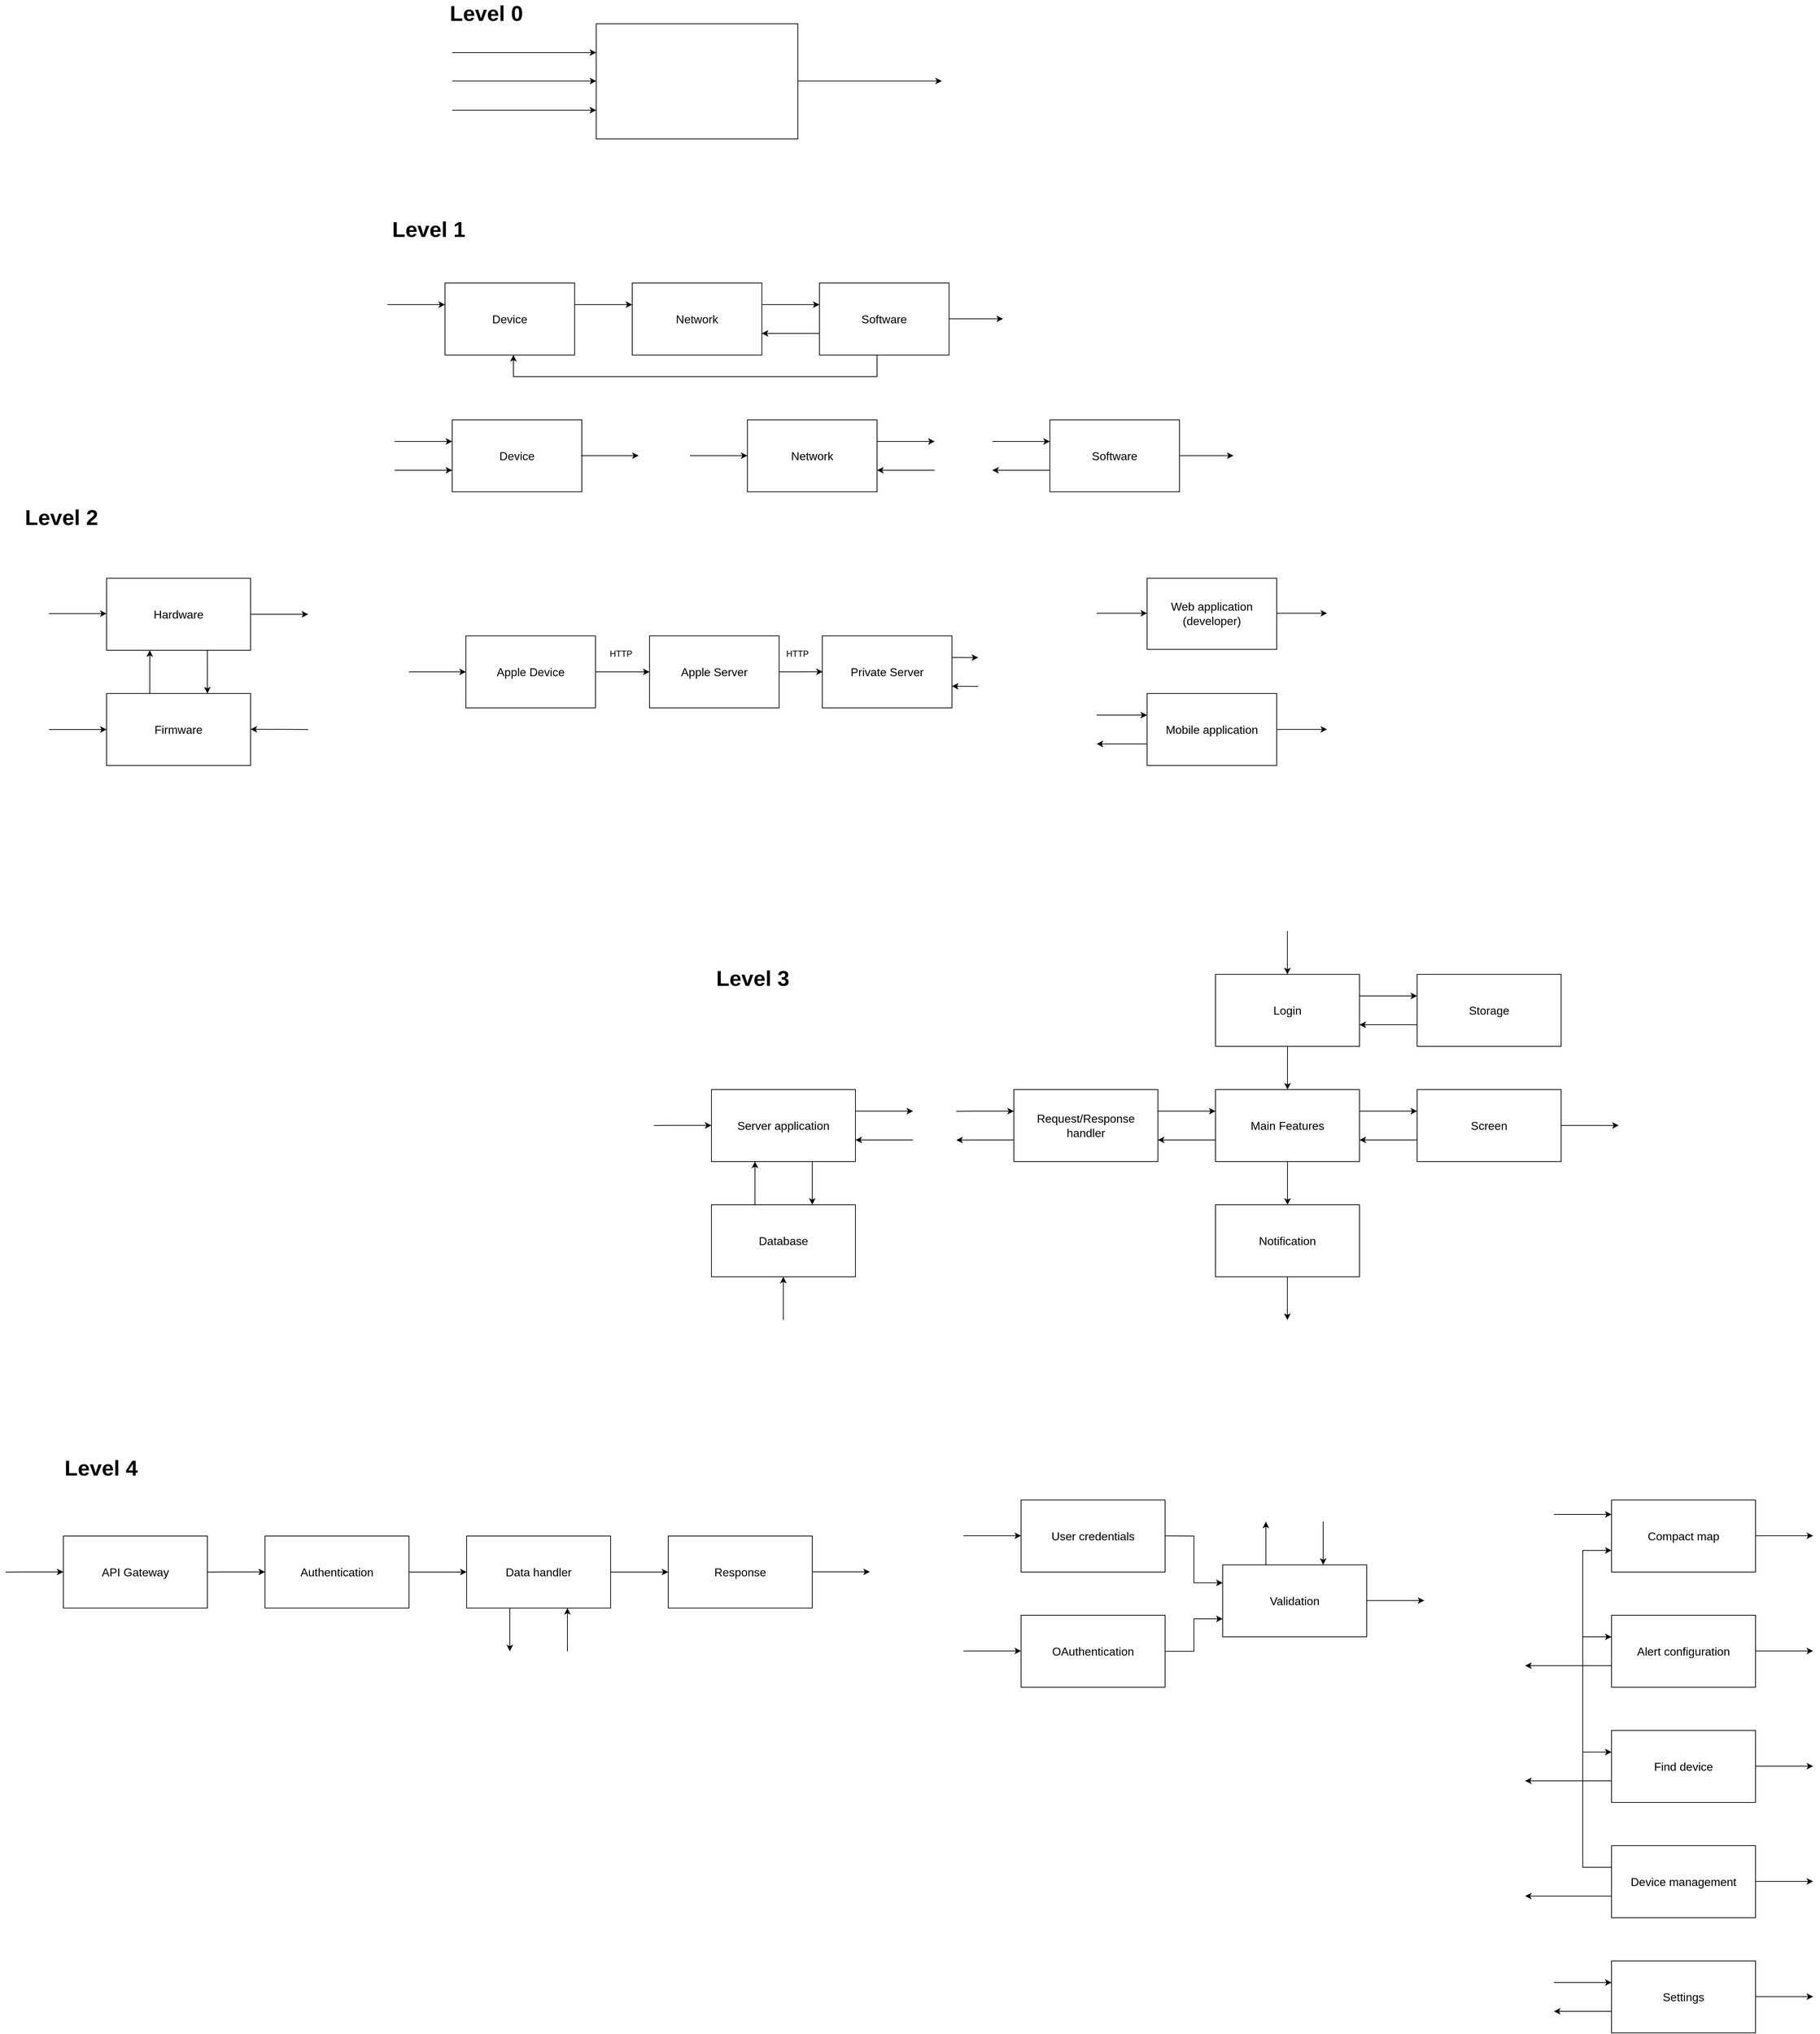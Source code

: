 <mxfile version="24.8.4">
  <diagram name="Page-1" id="5LU7Rp1ZNXdT5xKRHXcr">
    <mxGraphModel dx="2154" dy="648" grid="1" gridSize="10" guides="1" tooltips="1" connect="1" arrows="1" fold="1" page="1" pageScale="1" pageWidth="850" pageHeight="1100" math="0" shadow="0">
      <root>
        <mxCell id="0" />
        <mxCell id="1" parent="0" />
        <mxCell id="5OAMmtJjM21bAXwRtnvp-2" value="" style="rounded=0;whiteSpace=wrap;html=1;" parent="1" vertex="1">
          <mxGeometry x="360" y="170" width="280" height="160" as="geometry" />
        </mxCell>
        <mxCell id="5OAMmtJjM21bAXwRtnvp-3" value="" style="endArrow=classic;html=1;rounded=0;" parent="1" edge="1">
          <mxGeometry width="50" height="50" relative="1" as="geometry">
            <mxPoint x="160" y="249.5" as="sourcePoint" />
            <mxPoint x="360" y="249.5" as="targetPoint" />
          </mxGeometry>
        </mxCell>
        <mxCell id="5OAMmtJjM21bAXwRtnvp-4" value="" style="endArrow=classic;html=1;rounded=0;" parent="1" edge="1">
          <mxGeometry width="50" height="50" relative="1" as="geometry">
            <mxPoint x="160" y="290" as="sourcePoint" />
            <mxPoint x="360" y="290" as="targetPoint" />
          </mxGeometry>
        </mxCell>
        <mxCell id="5OAMmtJjM21bAXwRtnvp-5" value="" style="endArrow=classic;html=1;rounded=0;" parent="1" edge="1">
          <mxGeometry width="50" height="50" relative="1" as="geometry">
            <mxPoint x="160" y="210" as="sourcePoint" />
            <mxPoint x="360" y="210" as="targetPoint" />
          </mxGeometry>
        </mxCell>
        <mxCell id="5OAMmtJjM21bAXwRtnvp-6" value="" style="endArrow=classic;html=1;rounded=0;" parent="1" edge="1">
          <mxGeometry width="50" height="50" relative="1" as="geometry">
            <mxPoint x="640" y="249.5" as="sourcePoint" />
            <mxPoint x="840" y="249.5" as="targetPoint" />
          </mxGeometry>
        </mxCell>
        <mxCell id="EfRPAqn-VJBuJBoE89wM-40" value="" style="edgeStyle=orthogonalEdgeStyle;rounded=0;orthogonalLoop=1;jettySize=auto;html=1;fontSize=16;" edge="1" parent="1">
          <mxGeometry relative="1" as="geometry">
            <mxPoint x="330" y="560" as="sourcePoint" />
            <mxPoint x="410" y="560" as="targetPoint" />
          </mxGeometry>
        </mxCell>
        <mxCell id="5OAMmtJjM21bAXwRtnvp-7" value="Device" style="rounded=0;whiteSpace=wrap;html=1;fontSize=16;" parent="1" vertex="1">
          <mxGeometry x="150" y="530" width="180" height="100" as="geometry" />
        </mxCell>
        <mxCell id="EfRPAqn-VJBuJBoE89wM-41" value="" style="edgeStyle=orthogonalEdgeStyle;rounded=0;orthogonalLoop=1;jettySize=auto;html=1;fontSize=16;" edge="1" parent="1">
          <mxGeometry relative="1" as="geometry">
            <mxPoint x="590.0" y="560" as="sourcePoint" />
            <mxPoint x="670" y="560" as="targetPoint" />
          </mxGeometry>
        </mxCell>
        <mxCell id="5OAMmtJjM21bAXwRtnvp-8" value="Network" style="rounded=0;whiteSpace=wrap;html=1;fontSize=16;" parent="1" vertex="1">
          <mxGeometry x="410" y="530" width="180" height="100" as="geometry" />
        </mxCell>
        <mxCell id="5OAMmtJjM21bAXwRtnvp-33" style="edgeStyle=orthogonalEdgeStyle;rounded=0;orthogonalLoop=1;jettySize=auto;html=1;fontSize=16;" parent="1" source="5OAMmtJjM21bAXwRtnvp-13" edge="1">
          <mxGeometry relative="1" as="geometry">
            <Array as="points">
              <mxPoint x="750" y="660" />
              <mxPoint x="245" y="660" />
            </Array>
            <mxPoint x="245" y="630" as="targetPoint" />
          </mxGeometry>
        </mxCell>
        <mxCell id="5OAMmtJjM21bAXwRtnvp-13" value="Software" style="rounded=0;whiteSpace=wrap;html=1;fontSize=16;" parent="1" vertex="1">
          <mxGeometry x="670" y="530" width="180" height="100" as="geometry" />
        </mxCell>
        <mxCell id="5OAMmtJjM21bAXwRtnvp-16" style="edgeStyle=orthogonalEdgeStyle;rounded=0;orthogonalLoop=1;jettySize=auto;html=1;fontSize=16;" parent="1" edge="1">
          <mxGeometry relative="1" as="geometry">
            <mxPoint x="70" y="560" as="sourcePoint" />
            <mxPoint x="150" y="560" as="targetPoint" />
          </mxGeometry>
        </mxCell>
        <mxCell id="5OAMmtJjM21bAXwRtnvp-18" style="edgeStyle=orthogonalEdgeStyle;rounded=0;orthogonalLoop=1;jettySize=auto;html=1;entryX=0;entryY=0.5;entryDx=0;entryDy=0;fontSize=16;" parent="1" edge="1">
          <mxGeometry relative="1" as="geometry">
            <mxPoint x="850" y="579.73" as="sourcePoint" />
            <mxPoint x="925" y="579.73" as="targetPoint" />
          </mxGeometry>
        </mxCell>
        <mxCell id="5OAMmtJjM21bAXwRtnvp-30" value="" style="edgeStyle=orthogonalEdgeStyle;rounded=0;orthogonalLoop=1;jettySize=auto;html=1;" parent="1" edge="1">
          <mxGeometry relative="1" as="geometry">
            <mxPoint x="-180" y="1040" as="sourcePoint" />
            <mxPoint x="-180" y="1100" as="targetPoint" />
          </mxGeometry>
        </mxCell>
        <mxCell id="5OAMmtJjM21bAXwRtnvp-27" value="Hardware" style="rounded=0;whiteSpace=wrap;html=1;fontSize=16;" parent="1" vertex="1">
          <mxGeometry x="-320" y="940" width="200" height="100" as="geometry" />
        </mxCell>
        <mxCell id="5OAMmtJjM21bAXwRtnvp-31" value="" style="edgeStyle=orthogonalEdgeStyle;rounded=0;orthogonalLoop=1;jettySize=auto;html=1;" parent="1" edge="1">
          <mxGeometry relative="1" as="geometry">
            <mxPoint x="-260" y="1100" as="sourcePoint" />
            <mxPoint x="-260" y="1040" as="targetPoint" />
          </mxGeometry>
        </mxCell>
        <mxCell id="5OAMmtJjM21bAXwRtnvp-28" value="Firmware" style="rounded=0;whiteSpace=wrap;html=1;fontSize=16;" parent="1" vertex="1">
          <mxGeometry x="-320" y="1100" width="200" height="100" as="geometry" />
        </mxCell>
        <mxCell id="5OAMmtJjM21bAXwRtnvp-32" value="Apple Server" style="rounded=0;whiteSpace=wrap;html=1;fontSize=16;" parent="1" vertex="1">
          <mxGeometry x="434" y="1020" width="180" height="100" as="geometry" />
        </mxCell>
        <mxCell id="5OAMmtJjM21bAXwRtnvp-35" style="edgeStyle=orthogonalEdgeStyle;rounded=0;orthogonalLoop=1;jettySize=auto;html=1;entryX=0;entryY=0.5;entryDx=0;entryDy=0;" parent="1" source="5OAMmtJjM21bAXwRtnvp-34" target="5OAMmtJjM21bAXwRtnvp-32" edge="1">
          <mxGeometry relative="1" as="geometry" />
        </mxCell>
        <mxCell id="5OAMmtJjM21bAXwRtnvp-34" value="Apple Device" style="rounded=0;whiteSpace=wrap;html=1;fontSize=16;" parent="1" vertex="1">
          <mxGeometry x="179" y="1020" width="180" height="100" as="geometry" />
        </mxCell>
        <mxCell id="5OAMmtJjM21bAXwRtnvp-36" value="HTTP" style="text;html=1;align=center;verticalAlign=middle;resizable=0;points=[];autosize=1;strokeColor=none;fillColor=none;" parent="1" vertex="1">
          <mxGeometry x="369" y="1030" width="50" height="30" as="geometry" />
        </mxCell>
        <mxCell id="5OAMmtJjM21bAXwRtnvp-41" value="Mobile application" style="rounded=0;whiteSpace=wrap;html=1;fontSize=16;" parent="1" vertex="1">
          <mxGeometry x="1125" y="1100" width="180" height="100" as="geometry" />
        </mxCell>
        <mxCell id="5OAMmtJjM21bAXwRtnvp-42" value="Web application&lt;div style=&quot;font-size: 16px;&quot;&gt;(developer)&lt;/div&gt;" style="rounded=0;whiteSpace=wrap;html=1;fontSize=16;" parent="1" vertex="1">
          <mxGeometry x="1125" y="940" width="180" height="98.75" as="geometry" />
        </mxCell>
        <mxCell id="5OAMmtJjM21bAXwRtnvp-49" value="Private Server" style="rounded=0;whiteSpace=wrap;html=1;fontSize=16;" parent="1" vertex="1">
          <mxGeometry x="674" y="1020" width="180" height="100" as="geometry" />
        </mxCell>
        <mxCell id="5OAMmtJjM21bAXwRtnvp-55" style="edgeStyle=orthogonalEdgeStyle;rounded=0;orthogonalLoop=1;jettySize=auto;html=1;" parent="1" edge="1">
          <mxGeometry relative="1" as="geometry">
            <mxPoint x="1305" y="988.57" as="sourcePoint" />
            <mxPoint x="1375" y="988.57" as="targetPoint" />
          </mxGeometry>
        </mxCell>
        <mxCell id="5OAMmtJjM21bAXwRtnvp-56" style="edgeStyle=orthogonalEdgeStyle;rounded=0;orthogonalLoop=1;jettySize=auto;html=1;" parent="1" edge="1">
          <mxGeometry relative="1" as="geometry">
            <mxPoint x="1305" y="1149.82" as="sourcePoint" />
            <mxPoint x="1375" y="1149.82" as="targetPoint" />
          </mxGeometry>
        </mxCell>
        <mxCell id="5OAMmtJjM21bAXwRtnvp-59" style="edgeStyle=orthogonalEdgeStyle;rounded=0;orthogonalLoop=1;jettySize=auto;html=1;entryX=0.003;entryY=0.498;entryDx=0;entryDy=0;entryPerimeter=0;" parent="1" source="5OAMmtJjM21bAXwRtnvp-32" target="5OAMmtJjM21bAXwRtnvp-49" edge="1">
          <mxGeometry relative="1" as="geometry">
            <Array as="points" />
          </mxGeometry>
        </mxCell>
        <mxCell id="5OAMmtJjM21bAXwRtnvp-60" value="HTTP" style="text;html=1;align=center;verticalAlign=middle;resizable=0;points=[];autosize=1;strokeColor=none;fillColor=none;" parent="1" vertex="1">
          <mxGeometry x="614" y="1030" width="50" height="30" as="geometry" />
        </mxCell>
        <mxCell id="5OAMmtJjM21bAXwRtnvp-63" style="edgeStyle=orthogonalEdgeStyle;rounded=0;orthogonalLoop=1;jettySize=auto;html=1;entryX=0;entryY=0.5;entryDx=0;entryDy=0;" parent="1" edge="1">
          <mxGeometry relative="1" as="geometry">
            <mxPoint x="100" y="1070" as="sourcePoint" />
            <mxPoint x="179" y="1070" as="targetPoint" />
          </mxGeometry>
        </mxCell>
        <mxCell id="5OAMmtJjM21bAXwRtnvp-65" style="edgeStyle=orthogonalEdgeStyle;rounded=0;orthogonalLoop=1;jettySize=auto;html=1;" parent="1" edge="1">
          <mxGeometry relative="1" as="geometry">
            <mxPoint x="1055" y="988.57" as="sourcePoint" />
            <mxPoint x="1125" y="988.57" as="targetPoint" />
          </mxGeometry>
        </mxCell>
        <mxCell id="5OAMmtJjM21bAXwRtnvp-66" style="edgeStyle=orthogonalEdgeStyle;rounded=0;orthogonalLoop=1;jettySize=auto;html=1;" parent="1" edge="1">
          <mxGeometry relative="1" as="geometry">
            <mxPoint x="1055" y="1130.0" as="sourcePoint" />
            <mxPoint x="1125" y="1130.0" as="targetPoint" />
          </mxGeometry>
        </mxCell>
        <mxCell id="5OAMmtJjM21bAXwRtnvp-67" value="" style="endArrow=classic;html=1;rounded=0;" parent="1" edge="1">
          <mxGeometry width="50" height="50" relative="1" as="geometry">
            <mxPoint x="-40" y="1150" as="sourcePoint" />
            <mxPoint x="-120" y="1149.68" as="targetPoint" />
          </mxGeometry>
        </mxCell>
        <mxCell id="b0lqk5REmzzPsrrRy35X-2" value="Level 0" style="text;html=1;align=center;verticalAlign=middle;whiteSpace=wrap;rounded=0;fontSize=30;fontStyle=1" parent="1" vertex="1">
          <mxGeometry x="155" y="140" width="105" height="30" as="geometry" />
        </mxCell>
        <mxCell id="b0lqk5REmzzPsrrRy35X-5" value="Level 1" style="text;html=1;align=center;verticalAlign=middle;whiteSpace=wrap;rounded=0;fontSize=30;fontStyle=1" parent="1" vertex="1">
          <mxGeometry x="75" y="440" width="105" height="30" as="geometry" />
        </mxCell>
        <mxCell id="b0lqk5REmzzPsrrRy35X-10" value="Level 2" style="text;html=1;align=center;verticalAlign=middle;whiteSpace=wrap;rounded=0;fontSize=30;fontStyle=1" parent="1" vertex="1">
          <mxGeometry x="-435" y="840" width="105" height="30" as="geometry" />
        </mxCell>
        <mxCell id="b0lqk5REmzzPsrrRy35X-11" value="" style="endArrow=classic;html=1;rounded=0;exitX=1.003;exitY=0.378;exitDx=0;exitDy=0;exitPerimeter=0;entryX=0.697;entryY=0.479;entryDx=0;entryDy=0;entryPerimeter=0;" parent="1" edge="1">
          <mxGeometry width="50" height="50" relative="1" as="geometry">
            <mxPoint x="854" y="1050" as="sourcePoint" />
            <mxPoint x="890.43" y="1050.135" as="targetPoint" />
          </mxGeometry>
        </mxCell>
        <mxCell id="b0lqk5REmzzPsrrRy35X-13" value="Server application" style="rounded=0;whiteSpace=wrap;html=1;fontSize=16;" parent="1" vertex="1">
          <mxGeometry x="520" y="1650" width="200" height="100" as="geometry" />
        </mxCell>
        <mxCell id="b0lqk5REmzzPsrrRy35X-15" value="" style="edgeStyle=orthogonalEdgeStyle;rounded=0;orthogonalLoop=1;jettySize=auto;html=1;" parent="1" edge="1">
          <mxGeometry relative="1" as="geometry">
            <mxPoint x="580.42" y="1810" as="sourcePoint" />
            <mxPoint x="580.42" y="1750" as="targetPoint" />
          </mxGeometry>
        </mxCell>
        <mxCell id="b0lqk5REmzzPsrrRy35X-14" value="Database" style="rounded=0;whiteSpace=wrap;html=1;fontSize=16;" parent="1" vertex="1">
          <mxGeometry x="520" y="1810" width="200" height="100" as="geometry" />
        </mxCell>
        <mxCell id="b0lqk5REmzzPsrrRy35X-16" value="" style="edgeStyle=orthogonalEdgeStyle;rounded=0;orthogonalLoop=1;jettySize=auto;html=1;startArrow=classic;startFill=1;endArrow=none;endFill=0;" parent="1" edge="1">
          <mxGeometry relative="1" as="geometry">
            <mxPoint x="660" y="1810" as="sourcePoint" />
            <mxPoint x="660" y="1750" as="targetPoint" />
          </mxGeometry>
        </mxCell>
        <mxCell id="b0lqk5REmzzPsrrRy35X-20" value="" style="endArrow=classic;html=1;rounded=0;entryX=0;entryY=0.5;entryDx=0;entryDy=0;" parent="1" edge="1">
          <mxGeometry width="50" height="50" relative="1" as="geometry">
            <mxPoint x="440" y="1700" as="sourcePoint" />
            <mxPoint x="520" y="1699.8" as="targetPoint" />
            <Array as="points">
              <mxPoint x="460" y="1699.8" />
            </Array>
          </mxGeometry>
        </mxCell>
        <mxCell id="b0lqk5REmzzPsrrRy35X-21" value="" style="endArrow=classic;html=1;rounded=0;entryX=0;entryY=0.5;entryDx=0;entryDy=0;" parent="1" edge="1">
          <mxGeometry width="50" height="50" relative="1" as="geometry">
            <mxPoint x="720" y="1680" as="sourcePoint" />
            <mxPoint x="800" y="1680" as="targetPoint" />
          </mxGeometry>
        </mxCell>
        <mxCell id="oY7AbEXCepCv40pV6vN1-78" value="" style="endArrow=none;html=1;rounded=0;entryX=0;entryY=0.5;entryDx=0;entryDy=0;endFill=0;startArrow=classic;startFill=1;" parent="1" edge="1">
          <mxGeometry width="50" height="50" relative="1" as="geometry">
            <mxPoint x="720" y="1720" as="sourcePoint" />
            <mxPoint x="800" y="1720" as="targetPoint" />
          </mxGeometry>
        </mxCell>
        <mxCell id="oY7AbEXCepCv40pV6vN1-86" value="" style="endArrow=none;html=1;rounded=0;exitX=1.003;exitY=0.378;exitDx=0;exitDy=0;exitPerimeter=0;entryX=0.697;entryY=0.479;entryDx=0;entryDy=0;entryPerimeter=0;endFill=0;startArrow=classic;startFill=1;" parent="1" edge="1">
          <mxGeometry width="50" height="50" relative="1" as="geometry">
            <mxPoint x="854" y="1090" as="sourcePoint" />
            <mxPoint x="890.43" y="1090.135" as="targetPoint" />
          </mxGeometry>
        </mxCell>
        <mxCell id="oY7AbEXCepCv40pV6vN1-87" style="edgeStyle=orthogonalEdgeStyle;rounded=0;orthogonalLoop=1;jettySize=auto;html=1;endArrow=none;endFill=0;startArrow=classic;startFill=1;" parent="1" edge="1">
          <mxGeometry relative="1" as="geometry">
            <mxPoint x="1055" y="1170.0" as="sourcePoint" />
            <mxPoint x="1125" y="1170.0" as="targetPoint" />
          </mxGeometry>
        </mxCell>
        <mxCell id="oY7AbEXCepCv40pV6vN1-88" value="Request/Response&lt;div&gt;handler&lt;/div&gt;" style="rounded=0;whiteSpace=wrap;html=1;fontSize=16;" parent="1" vertex="1">
          <mxGeometry x="940" y="1650" width="200" height="100" as="geometry" />
        </mxCell>
        <mxCell id="oY7AbEXCepCv40pV6vN1-92" value="" style="endArrow=none;html=1;rounded=0;entryX=0;entryY=0.5;entryDx=0;entryDy=0;endFill=0;startArrow=classic;startFill=1;" parent="1" edge="1">
          <mxGeometry width="50" height="50" relative="1" as="geometry">
            <mxPoint x="860" y="1720.2" as="sourcePoint" />
            <mxPoint x="940" y="1720" as="targetPoint" />
            <Array as="points">
              <mxPoint x="880" y="1720" />
            </Array>
          </mxGeometry>
        </mxCell>
        <mxCell id="oY7AbEXCepCv40pV6vN1-93" value="" style="endArrow=classic;html=1;rounded=0;entryX=0;entryY=0.5;entryDx=0;entryDy=0;" parent="1" edge="1">
          <mxGeometry width="50" height="50" relative="1" as="geometry">
            <mxPoint x="1140" y="1680" as="sourcePoint" />
            <mxPoint x="1220" y="1680" as="targetPoint" />
          </mxGeometry>
        </mxCell>
        <mxCell id="oY7AbEXCepCv40pV6vN1-94" value="" style="endArrow=none;html=1;rounded=0;entryX=0;entryY=0.5;entryDx=0;entryDy=0;endFill=0;startArrow=classic;startFill=1;" parent="1" edge="1">
          <mxGeometry width="50" height="50" relative="1" as="geometry">
            <mxPoint x="1140" y="1720" as="sourcePoint" />
            <mxPoint x="1220" y="1720" as="targetPoint" />
          </mxGeometry>
        </mxCell>
        <mxCell id="oY7AbEXCepCv40pV6vN1-95" value="" style="endArrow=classic;html=1;rounded=0;entryX=0;entryY=0.5;entryDx=0;entryDy=0;endFill=1;startArrow=none;startFill=0;" parent="1" edge="1">
          <mxGeometry width="50" height="50" relative="1" as="geometry">
            <mxPoint x="860" y="1680.2" as="sourcePoint" />
            <mxPoint x="940" y="1680" as="targetPoint" />
            <Array as="points">
              <mxPoint x="880" y="1680" />
            </Array>
          </mxGeometry>
        </mxCell>
        <mxCell id="oY7AbEXCepCv40pV6vN1-105" value="" style="edgeStyle=orthogonalEdgeStyle;rounded=0;orthogonalLoop=1;jettySize=auto;html=1;" parent="1" source="oY7AbEXCepCv40pV6vN1-96" target="oY7AbEXCepCv40pV6vN1-104" edge="1">
          <mxGeometry relative="1" as="geometry" />
        </mxCell>
        <mxCell id="oY7AbEXCepCv40pV6vN1-106" value="" style="edgeStyle=orthogonalEdgeStyle;rounded=0;orthogonalLoop=1;jettySize=auto;html=1;" parent="1" edge="1">
          <mxGeometry relative="1" as="geometry">
            <mxPoint x="1420" y="1680" as="sourcePoint" />
            <mxPoint x="1500" y="1680" as="targetPoint" />
          </mxGeometry>
        </mxCell>
        <mxCell id="oY7AbEXCepCv40pV6vN1-96" value="Main Features" style="rounded=0;whiteSpace=wrap;html=1;fontSize=16;" parent="1" vertex="1">
          <mxGeometry x="1220" y="1650" width="200" height="100" as="geometry" />
        </mxCell>
        <mxCell id="oY7AbEXCepCv40pV6vN1-98" value="" style="edgeStyle=orthogonalEdgeStyle;rounded=0;orthogonalLoop=1;jettySize=auto;html=1;" parent="1" source="oY7AbEXCepCv40pV6vN1-97" target="oY7AbEXCepCv40pV6vN1-96" edge="1">
          <mxGeometry relative="1" as="geometry" />
        </mxCell>
        <mxCell id="oY7AbEXCepCv40pV6vN1-101" value="" style="edgeStyle=orthogonalEdgeStyle;rounded=0;orthogonalLoop=1;jettySize=auto;html=1;" parent="1" edge="1">
          <mxGeometry relative="1" as="geometry">
            <mxPoint x="1420.0" y="1520" as="sourcePoint" />
            <mxPoint x="1500.0" y="1520" as="targetPoint" />
          </mxGeometry>
        </mxCell>
        <mxCell id="oY7AbEXCepCv40pV6vN1-97" value="Login" style="rounded=0;whiteSpace=wrap;html=1;fontSize=16;" parent="1" vertex="1">
          <mxGeometry x="1220" y="1490" width="200" height="100" as="geometry" />
        </mxCell>
        <mxCell id="oY7AbEXCepCv40pV6vN1-99" value="" style="edgeStyle=orthogonalEdgeStyle;rounded=0;orthogonalLoop=1;jettySize=auto;html=1;" parent="1" edge="1">
          <mxGeometry relative="1" as="geometry">
            <mxPoint x="1319.86" y="1430" as="sourcePoint" />
            <mxPoint x="1319.86" y="1490" as="targetPoint" />
          </mxGeometry>
        </mxCell>
        <mxCell id="oY7AbEXCepCv40pV6vN1-100" value="Storage" style="rounded=0;whiteSpace=wrap;html=1;fontSize=16;" parent="1" vertex="1">
          <mxGeometry x="1500" y="1490" width="200" height="100" as="geometry" />
        </mxCell>
        <mxCell id="oY7AbEXCepCv40pV6vN1-102" value="" style="edgeStyle=orthogonalEdgeStyle;rounded=0;orthogonalLoop=1;jettySize=auto;html=1;endArrow=none;endFill=0;startArrow=classic;startFill=1;" parent="1" edge="1">
          <mxGeometry relative="1" as="geometry">
            <mxPoint x="1420.0" y="1560" as="sourcePoint" />
            <mxPoint x="1500.0" y="1560" as="targetPoint" />
          </mxGeometry>
        </mxCell>
        <mxCell id="oY7AbEXCepCv40pV6vN1-103" value="Screen" style="rounded=0;whiteSpace=wrap;html=1;fontSize=16;" parent="1" vertex="1">
          <mxGeometry x="1500" y="1650" width="200" height="100" as="geometry" />
        </mxCell>
        <mxCell id="oY7AbEXCepCv40pV6vN1-104" value="Notification" style="rounded=0;whiteSpace=wrap;html=1;fontSize=16;" parent="1" vertex="1">
          <mxGeometry x="1220" y="1810" width="200" height="100" as="geometry" />
        </mxCell>
        <mxCell id="oY7AbEXCepCv40pV6vN1-107" value="" style="edgeStyle=orthogonalEdgeStyle;rounded=0;orthogonalLoop=1;jettySize=auto;html=1;endArrow=none;endFill=0;startArrow=classic;startFill=1;" parent="1" edge="1">
          <mxGeometry relative="1" as="geometry">
            <mxPoint x="1420" y="1720" as="sourcePoint" />
            <mxPoint x="1500" y="1720" as="targetPoint" />
          </mxGeometry>
        </mxCell>
        <mxCell id="oY7AbEXCepCv40pV6vN1-108" value="" style="edgeStyle=orthogonalEdgeStyle;rounded=0;orthogonalLoop=1;jettySize=auto;html=1;" parent="1" edge="1">
          <mxGeometry relative="1" as="geometry">
            <mxPoint x="1700.0" y="1699.82" as="sourcePoint" />
            <mxPoint x="1780.0" y="1699.82" as="targetPoint" />
          </mxGeometry>
        </mxCell>
        <mxCell id="oY7AbEXCepCv40pV6vN1-109" value="" style="edgeStyle=orthogonalEdgeStyle;rounded=0;orthogonalLoop=1;jettySize=auto;html=1;" parent="1" edge="1">
          <mxGeometry relative="1" as="geometry">
            <mxPoint x="1319.83" y="1910" as="sourcePoint" />
            <mxPoint x="1319.83" y="1970" as="targetPoint" />
          </mxGeometry>
        </mxCell>
        <mxCell id="oY7AbEXCepCv40pV6vN1-110" value="Level 3" style="text;html=1;align=center;verticalAlign=middle;whiteSpace=wrap;rounded=0;fontSize=30;fontStyle=1" parent="1" vertex="1">
          <mxGeometry x="525" y="1480" width="105" height="30" as="geometry" />
        </mxCell>
        <mxCell id="oY7AbEXCepCv40pV6vN1-113" value="API Gateway" style="rounded=0;whiteSpace=wrap;html=1;fontSize=16;" parent="1" vertex="1">
          <mxGeometry x="-380" y="2270" width="200" height="100" as="geometry" />
        </mxCell>
        <mxCell id="oY7AbEXCepCv40pV6vN1-117" value="" style="endArrow=classic;html=1;rounded=0;entryX=0;entryY=0.5;entryDx=0;entryDy=0;" parent="1" edge="1">
          <mxGeometry width="50" height="50" relative="1" as="geometry">
            <mxPoint x="-460" y="2320.07" as="sourcePoint" />
            <mxPoint x="-380" y="2319.87" as="targetPoint" />
            <Array as="points">
              <mxPoint x="-440" y="2319.87" />
            </Array>
          </mxGeometry>
        </mxCell>
        <mxCell id="oY7AbEXCepCv40pV6vN1-129" value="" style="edgeStyle=orthogonalEdgeStyle;rounded=0;orthogonalLoop=1;jettySize=auto;html=1;" parent="1" source="oY7AbEXCepCv40pV6vN1-120" target="oY7AbEXCepCv40pV6vN1-128" edge="1">
          <mxGeometry relative="1" as="geometry" />
        </mxCell>
        <mxCell id="oY7AbEXCepCv40pV6vN1-120" value="Data handler" style="rounded=0;whiteSpace=wrap;html=1;fontSize=16;" parent="1" vertex="1">
          <mxGeometry x="180" y="2270" width="200" height="100" as="geometry" />
        </mxCell>
        <mxCell id="oY7AbEXCepCv40pV6vN1-123" value="" style="endArrow=classic;html=1;rounded=0;entryX=0;entryY=0.5;entryDx=0;entryDy=0;" parent="1" edge="1">
          <mxGeometry width="50" height="50" relative="1" as="geometry">
            <mxPoint x="-180" y="2320.07" as="sourcePoint" />
            <mxPoint x="-100" y="2319.87" as="targetPoint" />
            <Array as="points">
              <mxPoint x="-160" y="2319.87" />
            </Array>
          </mxGeometry>
        </mxCell>
        <mxCell id="oY7AbEXCepCv40pV6vN1-127" value="" style="edgeStyle=orthogonalEdgeStyle;rounded=0;orthogonalLoop=1;jettySize=auto;html=1;" parent="1" edge="1">
          <mxGeometry relative="1" as="geometry">
            <mxPoint x="320.0" y="2430" as="sourcePoint" />
            <mxPoint x="320.0" y="2370" as="targetPoint" />
          </mxGeometry>
        </mxCell>
        <mxCell id="oY7AbEXCepCv40pV6vN1-128" value="Response" style="rounded=0;whiteSpace=wrap;html=1;fontSize=16;" parent="1" vertex="1">
          <mxGeometry x="460" y="2270" width="200" height="100" as="geometry" />
        </mxCell>
        <mxCell id="oY7AbEXCepCv40pV6vN1-133" value="" style="edgeStyle=orthogonalEdgeStyle;rounded=0;orthogonalLoop=1;jettySize=auto;html=1;" parent="1" source="oY7AbEXCepCv40pV6vN1-132" target="oY7AbEXCepCv40pV6vN1-120" edge="1">
          <mxGeometry relative="1" as="geometry" />
        </mxCell>
        <mxCell id="oY7AbEXCepCv40pV6vN1-132" value="Authentication" style="rounded=0;whiteSpace=wrap;html=1;fontSize=16;" parent="1" vertex="1">
          <mxGeometry x="-100" y="2270" width="200" height="100" as="geometry" />
        </mxCell>
        <mxCell id="oY7AbEXCepCv40pV6vN1-134" value="" style="edgeStyle=orthogonalEdgeStyle;rounded=0;orthogonalLoop=1;jettySize=auto;html=1;" parent="1" edge="1">
          <mxGeometry relative="1" as="geometry">
            <mxPoint x="660" y="2319.7" as="sourcePoint" />
            <mxPoint x="740" y="2319.7" as="targetPoint" />
          </mxGeometry>
        </mxCell>
        <mxCell id="oY7AbEXCepCv40pV6vN1-135" value="Level 4" style="text;html=1;align=center;verticalAlign=middle;whiteSpace=wrap;rounded=0;fontSize=30;fontStyle=1" parent="1" vertex="1">
          <mxGeometry x="-380" y="2160" width="105" height="30" as="geometry" />
        </mxCell>
        <mxCell id="EfRPAqn-VJBuJBoE89wM-2" value="" style="edgeStyle=orthogonalEdgeStyle;rounded=0;orthogonalLoop=1;jettySize=auto;html=1;startArrow=classic;startFill=1;endArrow=none;endFill=0;" edge="1" parent="1">
          <mxGeometry relative="1" as="geometry">
            <mxPoint x="240" y="2430" as="sourcePoint" />
            <mxPoint x="240" y="2370" as="targetPoint" />
          </mxGeometry>
        </mxCell>
        <mxCell id="EfRPAqn-VJBuJBoE89wM-3" value="" style="edgeStyle=orthogonalEdgeStyle;rounded=0;orthogonalLoop=1;jettySize=auto;html=1;" edge="1" parent="1">
          <mxGeometry relative="1" as="geometry">
            <mxPoint x="619.8" y="1970" as="sourcePoint" />
            <mxPoint x="619.8" y="1910" as="targetPoint" />
          </mxGeometry>
        </mxCell>
        <mxCell id="EfRPAqn-VJBuJBoE89wM-4" value="User credentials" style="rounded=0;whiteSpace=wrap;html=1;fontSize=16;" vertex="1" parent="1">
          <mxGeometry x="950" y="2220" width="200" height="100" as="geometry" />
        </mxCell>
        <mxCell id="EfRPAqn-VJBuJBoE89wM-16" style="edgeStyle=orthogonalEdgeStyle;rounded=0;orthogonalLoop=1;jettySize=auto;html=1;entryX=0;entryY=0.75;entryDx=0;entryDy=0;" edge="1" parent="1" source="EfRPAqn-VJBuJBoE89wM-6" target="EfRPAqn-VJBuJBoE89wM-9">
          <mxGeometry relative="1" as="geometry" />
        </mxCell>
        <mxCell id="EfRPAqn-VJBuJBoE89wM-6" value="OAuthentication" style="rounded=0;whiteSpace=wrap;html=1;fontSize=16;" vertex="1" parent="1">
          <mxGeometry x="950" y="2380" width="200" height="100" as="geometry" />
        </mxCell>
        <mxCell id="EfRPAqn-VJBuJBoE89wM-7" value="" style="endArrow=classic;html=1;rounded=0;entryX=0;entryY=0.5;entryDx=0;entryDy=0;" edge="1" parent="1">
          <mxGeometry width="50" height="50" relative="1" as="geometry">
            <mxPoint x="870" y="2269.58" as="sourcePoint" />
            <mxPoint x="950" y="2269.58" as="targetPoint" />
          </mxGeometry>
        </mxCell>
        <mxCell id="EfRPAqn-VJBuJBoE89wM-8" value="" style="endArrow=classic;html=1;rounded=0;entryX=0;entryY=0.5;entryDx=0;entryDy=0;" edge="1" parent="1">
          <mxGeometry width="50" height="50" relative="1" as="geometry">
            <mxPoint x="870" y="2429.58" as="sourcePoint" />
            <mxPoint x="950" y="2429.58" as="targetPoint" />
          </mxGeometry>
        </mxCell>
        <mxCell id="EfRPAqn-VJBuJBoE89wM-9" value="Validation" style="rounded=0;whiteSpace=wrap;html=1;fontSize=16;" vertex="1" parent="1">
          <mxGeometry x="1230" y="2310" width="200" height="100" as="geometry" />
        </mxCell>
        <mxCell id="EfRPAqn-VJBuJBoE89wM-12" value="" style="endArrow=classic;html=1;rounded=0;entryX=0;entryY=0.5;entryDx=0;entryDy=0;" edge="1" parent="1">
          <mxGeometry width="50" height="50" relative="1" as="geometry">
            <mxPoint x="1430" y="2359.58" as="sourcePoint" />
            <mxPoint x="1510" y="2359.58" as="targetPoint" />
          </mxGeometry>
        </mxCell>
        <mxCell id="EfRPAqn-VJBuJBoE89wM-13" value="" style="edgeStyle=orthogonalEdgeStyle;rounded=0;orthogonalLoop=1;jettySize=auto;html=1;" edge="1" parent="1">
          <mxGeometry relative="1" as="geometry">
            <mxPoint x="1289.94" y="2310" as="sourcePoint" />
            <mxPoint x="1289.94" y="2250" as="targetPoint" />
          </mxGeometry>
        </mxCell>
        <mxCell id="EfRPAqn-VJBuJBoE89wM-14" value="" style="edgeStyle=orthogonalEdgeStyle;rounded=0;orthogonalLoop=1;jettySize=auto;html=1;startArrow=classic;startFill=1;endArrow=none;endFill=0;" edge="1" parent="1">
          <mxGeometry relative="1" as="geometry">
            <mxPoint x="1369.52" y="2310" as="sourcePoint" />
            <mxPoint x="1369.52" y="2250" as="targetPoint" />
          </mxGeometry>
        </mxCell>
        <mxCell id="EfRPAqn-VJBuJBoE89wM-15" value="" style="endArrow=classic;html=1;rounded=0;entryX=0;entryY=0.25;entryDx=0;entryDy=0;" edge="1" parent="1" target="EfRPAqn-VJBuJBoE89wM-9">
          <mxGeometry width="50" height="50" relative="1" as="geometry">
            <mxPoint x="1150" y="2269.76" as="sourcePoint" />
            <mxPoint x="1230" y="2269.76" as="targetPoint" />
            <Array as="points">
              <mxPoint x="1190" y="2270" />
              <mxPoint x="1190" y="2335" />
            </Array>
          </mxGeometry>
        </mxCell>
        <mxCell id="EfRPAqn-VJBuJBoE89wM-17" value="Compact map" style="rounded=0;whiteSpace=wrap;html=1;fontSize=16;" vertex="1" parent="1">
          <mxGeometry x="1770" y="2220" width="200" height="100" as="geometry" />
        </mxCell>
        <mxCell id="EfRPAqn-VJBuJBoE89wM-31" style="edgeStyle=orthogonalEdgeStyle;rounded=0;orthogonalLoop=1;jettySize=auto;html=1;" edge="1" parent="1" source="EfRPAqn-VJBuJBoE89wM-18">
          <mxGeometry relative="1" as="geometry">
            <mxPoint x="1770" y="2290" as="targetPoint" />
            <Array as="points">
              <mxPoint x="1730" y="2730" />
              <mxPoint x="1730" y="2290" />
            </Array>
          </mxGeometry>
        </mxCell>
        <mxCell id="EfRPAqn-VJBuJBoE89wM-18" value="Device management" style="rounded=0;whiteSpace=wrap;html=1;fontSize=16;" vertex="1" parent="1">
          <mxGeometry x="1770" y="2700" width="200" height="100" as="geometry" />
        </mxCell>
        <mxCell id="EfRPAqn-VJBuJBoE89wM-19" value="Alert configuration" style="rounded=0;whiteSpace=wrap;html=1;fontSize=16;" vertex="1" parent="1">
          <mxGeometry x="1770" y="2380" width="200" height="100" as="geometry" />
        </mxCell>
        <mxCell id="EfRPAqn-VJBuJBoE89wM-20" value="Find device" style="rounded=0;whiteSpace=wrap;html=1;fontSize=16;" vertex="1" parent="1">
          <mxGeometry x="1770" y="2540" width="200" height="100" as="geometry" />
        </mxCell>
        <mxCell id="EfRPAqn-VJBuJBoE89wM-21" value="Settings" style="rounded=0;whiteSpace=wrap;html=1;fontSize=16;" vertex="1" parent="1">
          <mxGeometry x="1770" y="2860" width="200" height="100" as="geometry" />
        </mxCell>
        <mxCell id="EfRPAqn-VJBuJBoE89wM-26" value="" style="endArrow=classic;html=1;rounded=0;entryX=0;entryY=0.5;entryDx=0;entryDy=0;" edge="1" parent="1">
          <mxGeometry width="50" height="50" relative="1" as="geometry">
            <mxPoint x="1690" y="2240" as="sourcePoint" />
            <mxPoint x="1770" y="2240" as="targetPoint" />
          </mxGeometry>
        </mxCell>
        <mxCell id="EfRPAqn-VJBuJBoE89wM-27" value="" style="endArrow=classic;html=1;rounded=0;entryX=0;entryY=0.5;entryDx=0;entryDy=0;" edge="1" parent="1">
          <mxGeometry width="50" height="50" relative="1" as="geometry">
            <mxPoint x="1730" y="2410" as="sourcePoint" />
            <mxPoint x="1770" y="2410" as="targetPoint" />
          </mxGeometry>
        </mxCell>
        <mxCell id="EfRPAqn-VJBuJBoE89wM-28" value="" style="endArrow=classic;html=1;rounded=0;entryX=0;entryY=0.5;entryDx=0;entryDy=0;" edge="1" parent="1">
          <mxGeometry width="50" height="50" relative="1" as="geometry">
            <mxPoint x="1730" y="2570" as="sourcePoint" />
            <mxPoint x="1770" y="2570" as="targetPoint" />
          </mxGeometry>
        </mxCell>
        <mxCell id="EfRPAqn-VJBuJBoE89wM-29" value="" style="edgeStyle=orthogonalEdgeStyle;rounded=0;orthogonalLoop=1;jettySize=auto;html=1;endArrow=none;endFill=0;startArrow=classic;startFill=1;" edge="1" parent="1">
          <mxGeometry relative="1" as="geometry">
            <mxPoint x="1650" y="2450" as="sourcePoint" />
            <mxPoint x="1770" y="2450" as="targetPoint" />
          </mxGeometry>
        </mxCell>
        <mxCell id="EfRPAqn-VJBuJBoE89wM-30" value="" style="edgeStyle=orthogonalEdgeStyle;rounded=0;orthogonalLoop=1;jettySize=auto;html=1;endArrow=none;endFill=0;startArrow=classic;startFill=1;" edge="1" parent="1">
          <mxGeometry relative="1" as="geometry">
            <mxPoint x="1650" y="2610" as="sourcePoint" />
            <mxPoint x="1770" y="2610" as="targetPoint" />
          </mxGeometry>
        </mxCell>
        <mxCell id="EfRPAqn-VJBuJBoE89wM-32" value="" style="edgeStyle=orthogonalEdgeStyle;rounded=0;orthogonalLoop=1;jettySize=auto;html=1;" edge="1" parent="1">
          <mxGeometry relative="1" as="geometry">
            <mxPoint x="1690" y="2890" as="sourcePoint" />
            <mxPoint x="1770" y="2890" as="targetPoint" />
          </mxGeometry>
        </mxCell>
        <mxCell id="EfRPAqn-VJBuJBoE89wM-33" value="" style="endArrow=none;html=1;rounded=0;entryX=0;entryY=0.5;entryDx=0;entryDy=0;endFill=0;startArrow=classic;startFill=1;" edge="1" parent="1">
          <mxGeometry width="50" height="50" relative="1" as="geometry">
            <mxPoint x="1690" y="2930" as="sourcePoint" />
            <mxPoint x="1770" y="2930" as="targetPoint" />
          </mxGeometry>
        </mxCell>
        <mxCell id="EfRPAqn-VJBuJBoE89wM-34" value="" style="edgeStyle=orthogonalEdgeStyle;rounded=0;orthogonalLoop=1;jettySize=auto;html=1;" edge="1" parent="1">
          <mxGeometry relative="1" as="geometry">
            <mxPoint x="1970" y="2269.57" as="sourcePoint" />
            <mxPoint x="2050" y="2269.57" as="targetPoint" />
          </mxGeometry>
        </mxCell>
        <mxCell id="EfRPAqn-VJBuJBoE89wM-35" value="" style="edgeStyle=orthogonalEdgeStyle;rounded=0;orthogonalLoop=1;jettySize=auto;html=1;" edge="1" parent="1">
          <mxGeometry relative="1" as="geometry">
            <mxPoint x="1970" y="2429.57" as="sourcePoint" />
            <mxPoint x="2050" y="2429.57" as="targetPoint" />
          </mxGeometry>
        </mxCell>
        <mxCell id="EfRPAqn-VJBuJBoE89wM-36" value="" style="edgeStyle=orthogonalEdgeStyle;rounded=0;orthogonalLoop=1;jettySize=auto;html=1;" edge="1" parent="1">
          <mxGeometry relative="1" as="geometry">
            <mxPoint x="1970" y="2589.57" as="sourcePoint" />
            <mxPoint x="2050" y="2589.57" as="targetPoint" />
          </mxGeometry>
        </mxCell>
        <mxCell id="EfRPAqn-VJBuJBoE89wM-37" value="" style="edgeStyle=orthogonalEdgeStyle;rounded=0;orthogonalLoop=1;jettySize=auto;html=1;" edge="1" parent="1">
          <mxGeometry relative="1" as="geometry">
            <mxPoint x="1970" y="2749.57" as="sourcePoint" />
            <mxPoint x="2050" y="2749.57" as="targetPoint" />
          </mxGeometry>
        </mxCell>
        <mxCell id="EfRPAqn-VJBuJBoE89wM-38" value="" style="edgeStyle=orthogonalEdgeStyle;rounded=0;orthogonalLoop=1;jettySize=auto;html=1;endArrow=none;endFill=0;startArrow=classic;startFill=1;" edge="1" parent="1">
          <mxGeometry relative="1" as="geometry">
            <mxPoint x="1650" y="2770" as="sourcePoint" />
            <mxPoint x="1770" y="2770" as="targetPoint" />
          </mxGeometry>
        </mxCell>
        <mxCell id="EfRPAqn-VJBuJBoE89wM-39" value="" style="edgeStyle=orthogonalEdgeStyle;rounded=0;orthogonalLoop=1;jettySize=auto;html=1;" edge="1" parent="1">
          <mxGeometry relative="1" as="geometry">
            <mxPoint x="1970" y="2909.63" as="sourcePoint" />
            <mxPoint x="2050" y="2909.63" as="targetPoint" />
          </mxGeometry>
        </mxCell>
        <mxCell id="EfRPAqn-VJBuJBoE89wM-42" value="" style="edgeStyle=orthogonalEdgeStyle;rounded=0;orthogonalLoop=1;jettySize=auto;html=1;endArrow=none;endFill=0;startArrow=classic;startFill=1;fontSize=16;" edge="1" parent="1">
          <mxGeometry relative="1" as="geometry">
            <mxPoint x="590.0" y="600" as="sourcePoint" />
            <mxPoint x="670" y="600" as="targetPoint" />
          </mxGeometry>
        </mxCell>
        <mxCell id="EfRPAqn-VJBuJBoE89wM-43" value="Device" style="rounded=0;whiteSpace=wrap;html=1;fontSize=16;" vertex="1" parent="1">
          <mxGeometry x="160" y="720" width="180" height="100" as="geometry" />
        </mxCell>
        <mxCell id="EfRPAqn-VJBuJBoE89wM-44" value="" style="edgeStyle=orthogonalEdgeStyle;rounded=0;orthogonalLoop=1;jettySize=auto;html=1;fontSize=16;" edge="1" parent="1">
          <mxGeometry relative="1" as="geometry">
            <mxPoint x="339" y="769.73" as="sourcePoint" />
            <mxPoint x="419" y="769.73" as="targetPoint" />
          </mxGeometry>
        </mxCell>
        <mxCell id="EfRPAqn-VJBuJBoE89wM-45" style="edgeStyle=orthogonalEdgeStyle;rounded=0;orthogonalLoop=1;jettySize=auto;html=1;fontSize=16;" edge="1" parent="1">
          <mxGeometry relative="1" as="geometry">
            <mxPoint x="80" y="750" as="sourcePoint" />
            <mxPoint x="160" y="750" as="targetPoint" />
          </mxGeometry>
        </mxCell>
        <mxCell id="EfRPAqn-VJBuJBoE89wM-46" style="edgeStyle=orthogonalEdgeStyle;rounded=0;orthogonalLoop=1;jettySize=auto;html=1;fontSize=16;" edge="1" parent="1">
          <mxGeometry relative="1" as="geometry">
            <mxPoint x="80" y="790" as="sourcePoint" />
            <mxPoint x="160" y="790" as="targetPoint" />
          </mxGeometry>
        </mxCell>
        <mxCell id="EfRPAqn-VJBuJBoE89wM-47" value="Network" style="rounded=0;whiteSpace=wrap;html=1;fontSize=16;" vertex="1" parent="1">
          <mxGeometry x="570" y="720" width="180" height="100" as="geometry" />
        </mxCell>
        <mxCell id="EfRPAqn-VJBuJBoE89wM-48" value="" style="edgeStyle=orthogonalEdgeStyle;rounded=0;orthogonalLoop=1;jettySize=auto;html=1;fontSize=16;" edge="1" parent="1">
          <mxGeometry relative="1" as="geometry">
            <mxPoint x="750" y="750" as="sourcePoint" />
            <mxPoint x="830" y="750" as="targetPoint" />
          </mxGeometry>
        </mxCell>
        <mxCell id="EfRPAqn-VJBuJBoE89wM-50" style="edgeStyle=orthogonalEdgeStyle;rounded=0;orthogonalLoop=1;jettySize=auto;html=1;fontSize=16;" edge="1" parent="1">
          <mxGeometry relative="1" as="geometry">
            <mxPoint x="490" y="769.73" as="sourcePoint" />
            <mxPoint x="570" y="769.73" as="targetPoint" />
          </mxGeometry>
        </mxCell>
        <mxCell id="EfRPAqn-VJBuJBoE89wM-51" value="" style="edgeStyle=orthogonalEdgeStyle;rounded=0;orthogonalLoop=1;jettySize=auto;html=1;endArrow=none;endFill=0;startArrow=classic;startFill=1;fontSize=16;" edge="1" parent="1">
          <mxGeometry relative="1" as="geometry">
            <mxPoint x="750.0" y="790" as="sourcePoint" />
            <mxPoint x="830" y="790" as="targetPoint" />
          </mxGeometry>
        </mxCell>
        <mxCell id="EfRPAqn-VJBuJBoE89wM-54" value="Software" style="rounded=0;whiteSpace=wrap;html=1;fontSize=16;" vertex="1" parent="1">
          <mxGeometry x="990" y="720" width="180" height="100" as="geometry" />
        </mxCell>
        <mxCell id="EfRPAqn-VJBuJBoE89wM-55" value="" style="edgeStyle=orthogonalEdgeStyle;rounded=0;orthogonalLoop=1;jettySize=auto;html=1;fontSize=16;" edge="1" parent="1">
          <mxGeometry relative="1" as="geometry">
            <mxPoint x="910" y="750" as="sourcePoint" />
            <mxPoint x="990" y="750" as="targetPoint" />
          </mxGeometry>
        </mxCell>
        <mxCell id="EfRPAqn-VJBuJBoE89wM-56" value="" style="edgeStyle=orthogonalEdgeStyle;rounded=0;orthogonalLoop=1;jettySize=auto;html=1;endArrow=none;endFill=0;startArrow=classic;startFill=1;fontSize=16;" edge="1" parent="1">
          <mxGeometry relative="1" as="geometry">
            <mxPoint x="910.0" y="790" as="sourcePoint" />
            <mxPoint x="990" y="790" as="targetPoint" />
          </mxGeometry>
        </mxCell>
        <mxCell id="EfRPAqn-VJBuJBoE89wM-57" style="edgeStyle=orthogonalEdgeStyle;rounded=0;orthogonalLoop=1;jettySize=auto;html=1;entryX=0;entryY=0.5;entryDx=0;entryDy=0;fontSize=16;" edge="1" parent="1">
          <mxGeometry relative="1" as="geometry">
            <mxPoint x="1170" y="769.73" as="sourcePoint" />
            <mxPoint x="1245" y="769.73" as="targetPoint" />
          </mxGeometry>
        </mxCell>
        <mxCell id="EfRPAqn-VJBuJBoE89wM-58" value="" style="endArrow=classic;html=1;rounded=0;" edge="1" parent="1">
          <mxGeometry width="50" height="50" relative="1" as="geometry">
            <mxPoint x="-120" y="990" as="sourcePoint" />
            <mxPoint x="-40" y="990" as="targetPoint" />
          </mxGeometry>
        </mxCell>
        <mxCell id="EfRPAqn-VJBuJBoE89wM-59" value="" style="endArrow=classic;html=1;rounded=0;" edge="1" parent="1">
          <mxGeometry width="50" height="50" relative="1" as="geometry">
            <mxPoint x="-400" y="989.11" as="sourcePoint" />
            <mxPoint x="-320" y="989.11" as="targetPoint" />
          </mxGeometry>
        </mxCell>
        <mxCell id="EfRPAqn-VJBuJBoE89wM-60" value="" style="endArrow=classic;html=1;rounded=0;" edge="1" parent="1">
          <mxGeometry width="50" height="50" relative="1" as="geometry">
            <mxPoint x="-400" y="1150" as="sourcePoint" />
            <mxPoint x="-320" y="1150" as="targetPoint" />
          </mxGeometry>
        </mxCell>
      </root>
    </mxGraphModel>
  </diagram>
</mxfile>
